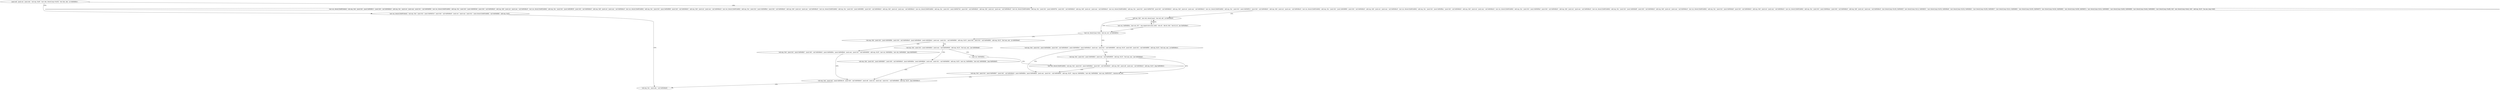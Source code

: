 digraph "func" {
"134519580" [label = "'push edi', 'push esi', 'push ebx', 'sub esp, 0x40', 'mov ebx, dword [esp+0x50]', 'test ebx, ebx', 'je 0x8049b5c', " ]
"134519644" [label = "'mov esi, dword [0x8054de4]', 'sub esp, 0x4', 'push 0x5', 'push 0x804fd11', 'push 0x0', 'call 0x8048dc0', 'add esp, 0xc', 'push esi', 'push eax', 'push 0x1', 'call 0x8048f40', 'mov esi, dword [0x8054d84]', 'add esp, 0xc', 'push 0x5', 'push 0x804f5e8', 'push 0x0', 'call 0x8048dc0', 'add esp, 0x8', 'push esi', 'push eax', 'call 0x8048ec0', 'mov esi, dword [0x8054d84]', 'add esp, 0xc', 'push 0x5', 'push 0x804f630', 'push 0x0', 'call 0x8048dc0', 'add esp, 0x8', 'push esi', 'push eax', 'call 0x8048ec0', 'mov esi, dword [0x8054d84]', 'add esp, 0xc', 'push 0x5', 'push 0x804f668', 'push 0x0', 'call 0x8048dc0', 'add esp, 0x8', 'push esi', 'push eax', 'call 0x8048ec0', 'mov esi, dword [0x8054d84]', 'add esp, 0xc', 'push 0x5', 'push 0x804f6b4', 'push 0x0', 'call 0x8048dc0', 'add esp, 0x8', 'push esi', 'push eax', 'call 0x8048ec0', 'mov esi, dword [0x8054d84]', 'add esp, 0xc', 'push 0x5', 'push 0x804f6fc', 'push 0x0', 'call 0x8048dc0', 'add esp, 0x8', 'push esi', 'push eax', 'call 0x8048ec0', 'mov esi, dword [0x8054d84]', 'add esp, 0xc', 'push 0x5', 'push 0x804f744', 'push 0x0', 'call 0x8048dc0', 'add esp, 0x8', 'push esi', 'push eax', 'call 0x8048ec0', 'mov esi, dword [0x8054d84]', 'add esp, 0xc', 'push 0x5', 'push 0x804f78c', 'push 0x0', 'call 0x8048dc0', 'add esp, 0x8', 'push esi', 'push eax', 'call 0x8048ec0', 'mov esi, dword [0x8054d84]', 'add esp, 0xc', 'push 0x5', 'push 0x804f7d8', 'push 0x0', 'call 0x8048dc0', 'add esp, 0x8', 'push esi', 'push eax', 'call 0x8048ec0', 'mov esi, dword [0x8054d84]', 'add esp, 0xc', 'push 0x5', 'push 0x804f814', 'push 0x0', 'call 0x8048dc0', 'add esp, 0x8', 'push esi', 'push eax', 'call 0x8048ec0', 'mov esi, dword [0x8054d84]', 'add esp, 0xc', 'push 0x5', 'push 0x804f860', 'push 0x0', 'call 0x8048dc0', 'add esp, 0x8', 'push esi', 'push eax', 'call 0x8048ec0', 'mov esi, dword [0x8054d84]', 'add esp, 0xc', 'push 0x5', 'push 0x804f8ac', 'push 0x0', 'call 0x8048dc0', 'add esp, 0x8', 'push esi', 'push eax', 'call 0x8048ec0', 'mov esi, dword [0x8054d84]', 'add esp, 0xc', 'push 0x5', 'push 0x804f9a0', 'push 0x0', 'call 0x8048dc0', 'add esp, 0x8', 'push esi', 'push eax', 'call 0x8048ec0', 'mov esi, dword [0x8054d84]', 'add esp, 0xc', 'push 0x5', 'push 0x804fa80', 'push 0x0', 'call 0x8048dc0', 'add esp, 0x8', 'push esi', 'push eax', 'call 0x8048ec0', 'mov esi, dword [0x8054d84]', 'add esp, 0xc', 'push 0x5', 'push 0x804fab0', 'push 0x0', 'call 0x8048dc0', 'add esp, 0x8', 'push esi', 'push eax', 'call 0x8048ec0', 'mov esi, dword [0x8054d84]', 'add esp, 0xc', 'push 0x5', 'push 0x804faec', 'push 0x0', 'call 0x8048dc0', 'add esp, 0x8', 'push esi', 'push eax', 'call 0x8048ec0', 'mov dword [esp+0x18], 0x804fd2f', 'mov dword [esp+0x1c], 0x804fd31', 'mov dword [esp+0x20], 0x804fda9', 'mov dword [esp+0x24], 0x804fd41', 'mov dword [esp+0x28], 0x804fd57', 'mov dword [esp+0x2c], 0x804fd61', 'mov dword [esp+0x30], 0x804fd70', 'mov dword [esp+0x34], 0x804fd61', 'mov dword [esp+0x38], 0x804fd7a', 'mov dword [esp+0x3c], 0x804fd61', 'mov dword [esp+0x40], 0x804fd84', 'mov dword [esp+0x44], 0x804fd61', 'mov dword [esp+0x48], 0x0', 'mov dword [esp+0x4c], 0x0', 'add esp, 0x10', 'lea eax, [esp+0x8]', " ]
"134519594" [label = "'mov esi, dword [0x8054de4]', 'sub esp, 0x4', 'push 0x5', 'push 0x804f5c0', 'push 0x0', 'call 0x8048dc0', 'push esi', 'push eax', 'push 0x1', 'push dword [0x8054d68]', 'call 0x8048fd0', 'add esp, 0x20', " ]
"134520293" [label = "'add eax, 0x8', 'mov edi, dword [eax]', 'test edi, edi', 'je 0x8049e04', " ]
"134519635" [label = "'sub esp, 0xc', 'push ebx', 'call 0x8048eb0', " ]
"134520324" [label = "'mov esi, dword [eax+0x4]', 'test esi, esi', 'je 0x8049f1b', " ]
"134520603" [label = "'sub esp, 0x4', 'push 0x5', 'push 0x804fd8e', 'push 0x0', 'call 0x8048dc0', 'push 0x804fbb4', 'push 0x804fda5', 'push eax', 'push 0x1', 'call 0x8048f40', 'add esp, 0x18', 'push 0x0', 'push 0x5', 'call 0x8048f60', 'add esp, 0x10', 'test eax, eax', 'je 0x8049ee6', " ]
"134520335" [label = "'sub esp, 0x4', 'push 0x5', 'push 0x804fd8e', 'push 0x0', 'call 0x8048dc0', 'push 0x804fbb4', 'push 0x804fda5', 'push eax', 'push 0x1', 'call 0x8048f40', 'add esp, 0x18', 'push 0x0', 'push 0x5', 'call 0x8048f60', 'add esp, 0x10', 'test eax, eax', 'je 0x8049e5c', " ]
"134520302" [label = "'mov esi, 0x804fd0a', 'mov ecx, 0x7', 'rep cmpsb byte [esi], [edi]', 'seta dl', 'sbb dl, 0x0', 'test dl, dl', 'jne 0x8049de5', " ]
"134520550" [label = "'sub esp, 0x4', 'push 0x5', 'push 0x804fdb7', 'push 0x0', 'call 0x8048dc0', 'push 0x804fd0a', 'push 0x804fbb4', 'push eax', 'push 0x1', 'call 0x8048f40', 'add esp, 0x20', 'mov esi, 0x804fd0a', 'mov edi, 0x804fd4b', 'jmp 0x8049e95', " ]
"134520657" [label = "'sub esp, 0x4', 'push 0x3', 'push 0x804fdb3', 'push eax', 'call 0x8049000', 'add esp, 0x10', 'test eax, eax', 'jne 0x8049eb8', " ]
"134520412" [label = "'sub esp, 0x4', 'push 0x5', 'push 0x804fdb7', 'push 0x0', 'call 0x8048dc0', 'push 0x804fd0a', 'push 0x804fbb4', 'push eax', 'push 0x1', 'call 0x8048f40', 'add esp, 0x20', 'cmp esi, 0x804fd0a', 'mov edi, 0x804fd4b', 'mov eax, 0x8050507', 'cmovne edi, eax', " ]
"134520389" [label = "'sub esp, 0x4', 'push 0x3', 'push 0x804fdb3', 'push eax', 'call 0x8049000', 'add esp, 0x10', 'test eax, eax', 'jne 0x8049ebd', " ]
"134520469" [label = "'sub esp, 0x4', 'push 0x5', 'push 0x804fc24', 'push 0x0', 'call 0x8048dc0', 'push edi', 'push esi', 'push eax', 'push 0x1', 'call 0x8048f40', 'add esp, 0x20', 'jmp 0x8049b53', " ]
"134520504" [label = "'mov esi, 0x804fd0a', " ]
"134520684" [label = "'sub esp, 0x4', 'push 0x5', 'push 0x804fdb7', 'push 0x0', 'call 0x8048dc0', 'push 0x804fd0a', 'push 0x804fbb4', 'push eax', 'push 0x1', 'call 0x8048f40', 'add esp, 0x20', 'mov esi, 0x804fd0a', 'mov edi, 0x804fd4b', 'jmp 0x8049e95', " ]
"134520509" [label = "'mov edi, dword [0x8054d84]', 'sub esp, 0x4', 'push 0x5', 'push 0x804fbdc', 'push 0x0', 'call 0x8048dc0', 'add esp, 0x8', 'push edi', 'push eax', 'call 0x8048ec0', 'add esp, 0x10', 'jmp 0x8049e5c', " ]
"134519580" -> "134519644" [ label = "CFG" ]
"134519580" -> "134519594" [ label = "CFG" ]
"134519644" -> "134520293" [ label = "CFG" ]
"134519594" -> "134519635" [ label = "CFG" ]
"134520293" -> "134520324" [ label = "CFG" ]
"134520293" -> "134520302" [ label = "CFG" ]
"134520324" -> "134520603" [ label = "CFG" ]
"134520324" -> "134520335" [ label = "CFG" ]
"134520603" -> "134520550" [ label = "CFG" ]
"134520603" -> "134520657" [ label = "CFG" ]
"134520335" -> "134520412" [ label = "CFG" ]
"134520335" -> "134520389" [ label = "CFG" ]
"134520302" -> "134520293" [ label = "CFG" ]
"134520302" -> "134520324" [ label = "CFG" ]
"134520550" -> "134520469" [ label = "CFG" ]
"134520657" -> "134520504" [ label = "CFG" ]
"134520657" -> "134520684" [ label = "CFG" ]
"134520412" -> "134520469" [ label = "CFG" ]
"134520389" -> "134520509" [ label = "CFG" ]
"134520389" -> "134520412" [ label = "CFG" ]
"134520469" -> "134519635" [ label = "CFG" ]
"134520504" -> "134520509" [ label = "CFG" ]
"134520684" -> "134520469" [ label = "CFG" ]
"134520509" -> "134520412" [ label = "CFG" ]
}

